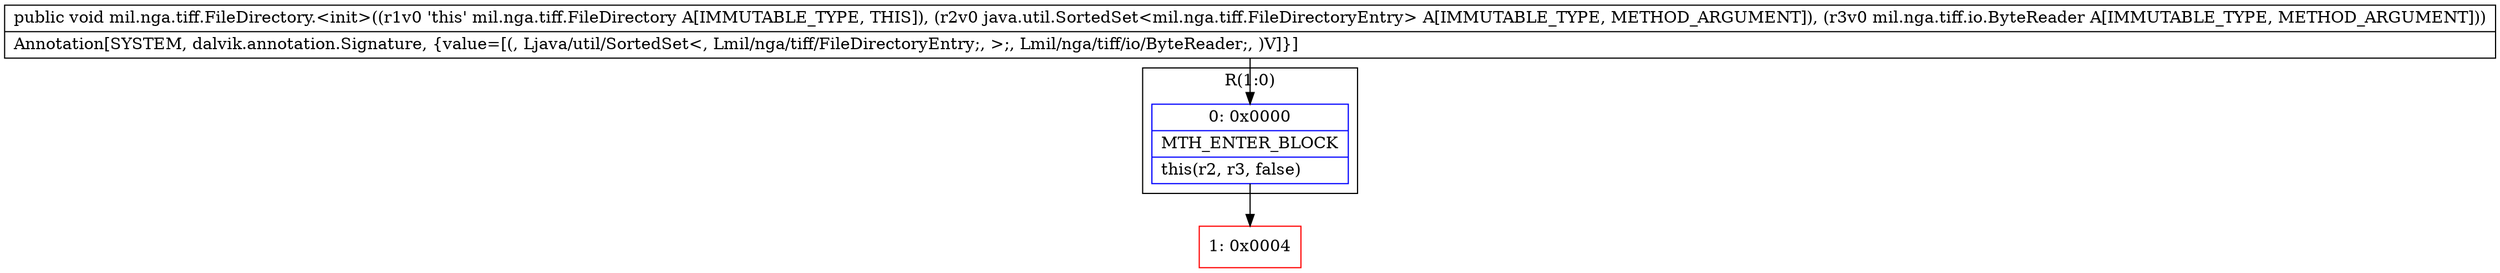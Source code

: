 digraph "CFG formil.nga.tiff.FileDirectory.\<init\>(Ljava\/util\/SortedSet;Lmil\/nga\/tiff\/io\/ByteReader;)V" {
subgraph cluster_Region_1327704016 {
label = "R(1:0)";
node [shape=record,color=blue];
Node_0 [shape=record,label="{0\:\ 0x0000|MTH_ENTER_BLOCK\l|this(r2, r3, false)\l}"];
}
Node_1 [shape=record,color=red,label="{1\:\ 0x0004}"];
MethodNode[shape=record,label="{public void mil.nga.tiff.FileDirectory.\<init\>((r1v0 'this' mil.nga.tiff.FileDirectory A[IMMUTABLE_TYPE, THIS]), (r2v0 java.util.SortedSet\<mil.nga.tiff.FileDirectoryEntry\> A[IMMUTABLE_TYPE, METHOD_ARGUMENT]), (r3v0 mil.nga.tiff.io.ByteReader A[IMMUTABLE_TYPE, METHOD_ARGUMENT]))  | Annotation[SYSTEM, dalvik.annotation.Signature, \{value=[(, Ljava\/util\/SortedSet\<, Lmil\/nga\/tiff\/FileDirectoryEntry;, \>;, Lmil\/nga\/tiff\/io\/ByteReader;, )V]\}]\l}"];
MethodNode -> Node_0;
Node_0 -> Node_1;
}

